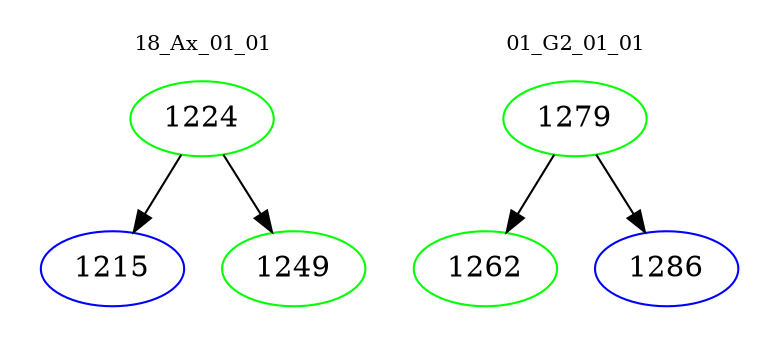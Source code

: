digraph{
subgraph cluster_0 {
color = white
label = "18_Ax_01_01";
fontsize=10;
T0_1224 [label="1224", color="green"]
T0_1224 -> T0_1215 [color="black"]
T0_1215 [label="1215", color="blue"]
T0_1224 -> T0_1249 [color="black"]
T0_1249 [label="1249", color="green"]
}
subgraph cluster_1 {
color = white
label = "01_G2_01_01";
fontsize=10;
T1_1279 [label="1279", color="green"]
T1_1279 -> T1_1262 [color="black"]
T1_1262 [label="1262", color="green"]
T1_1279 -> T1_1286 [color="black"]
T1_1286 [label="1286", color="blue"]
}
}

